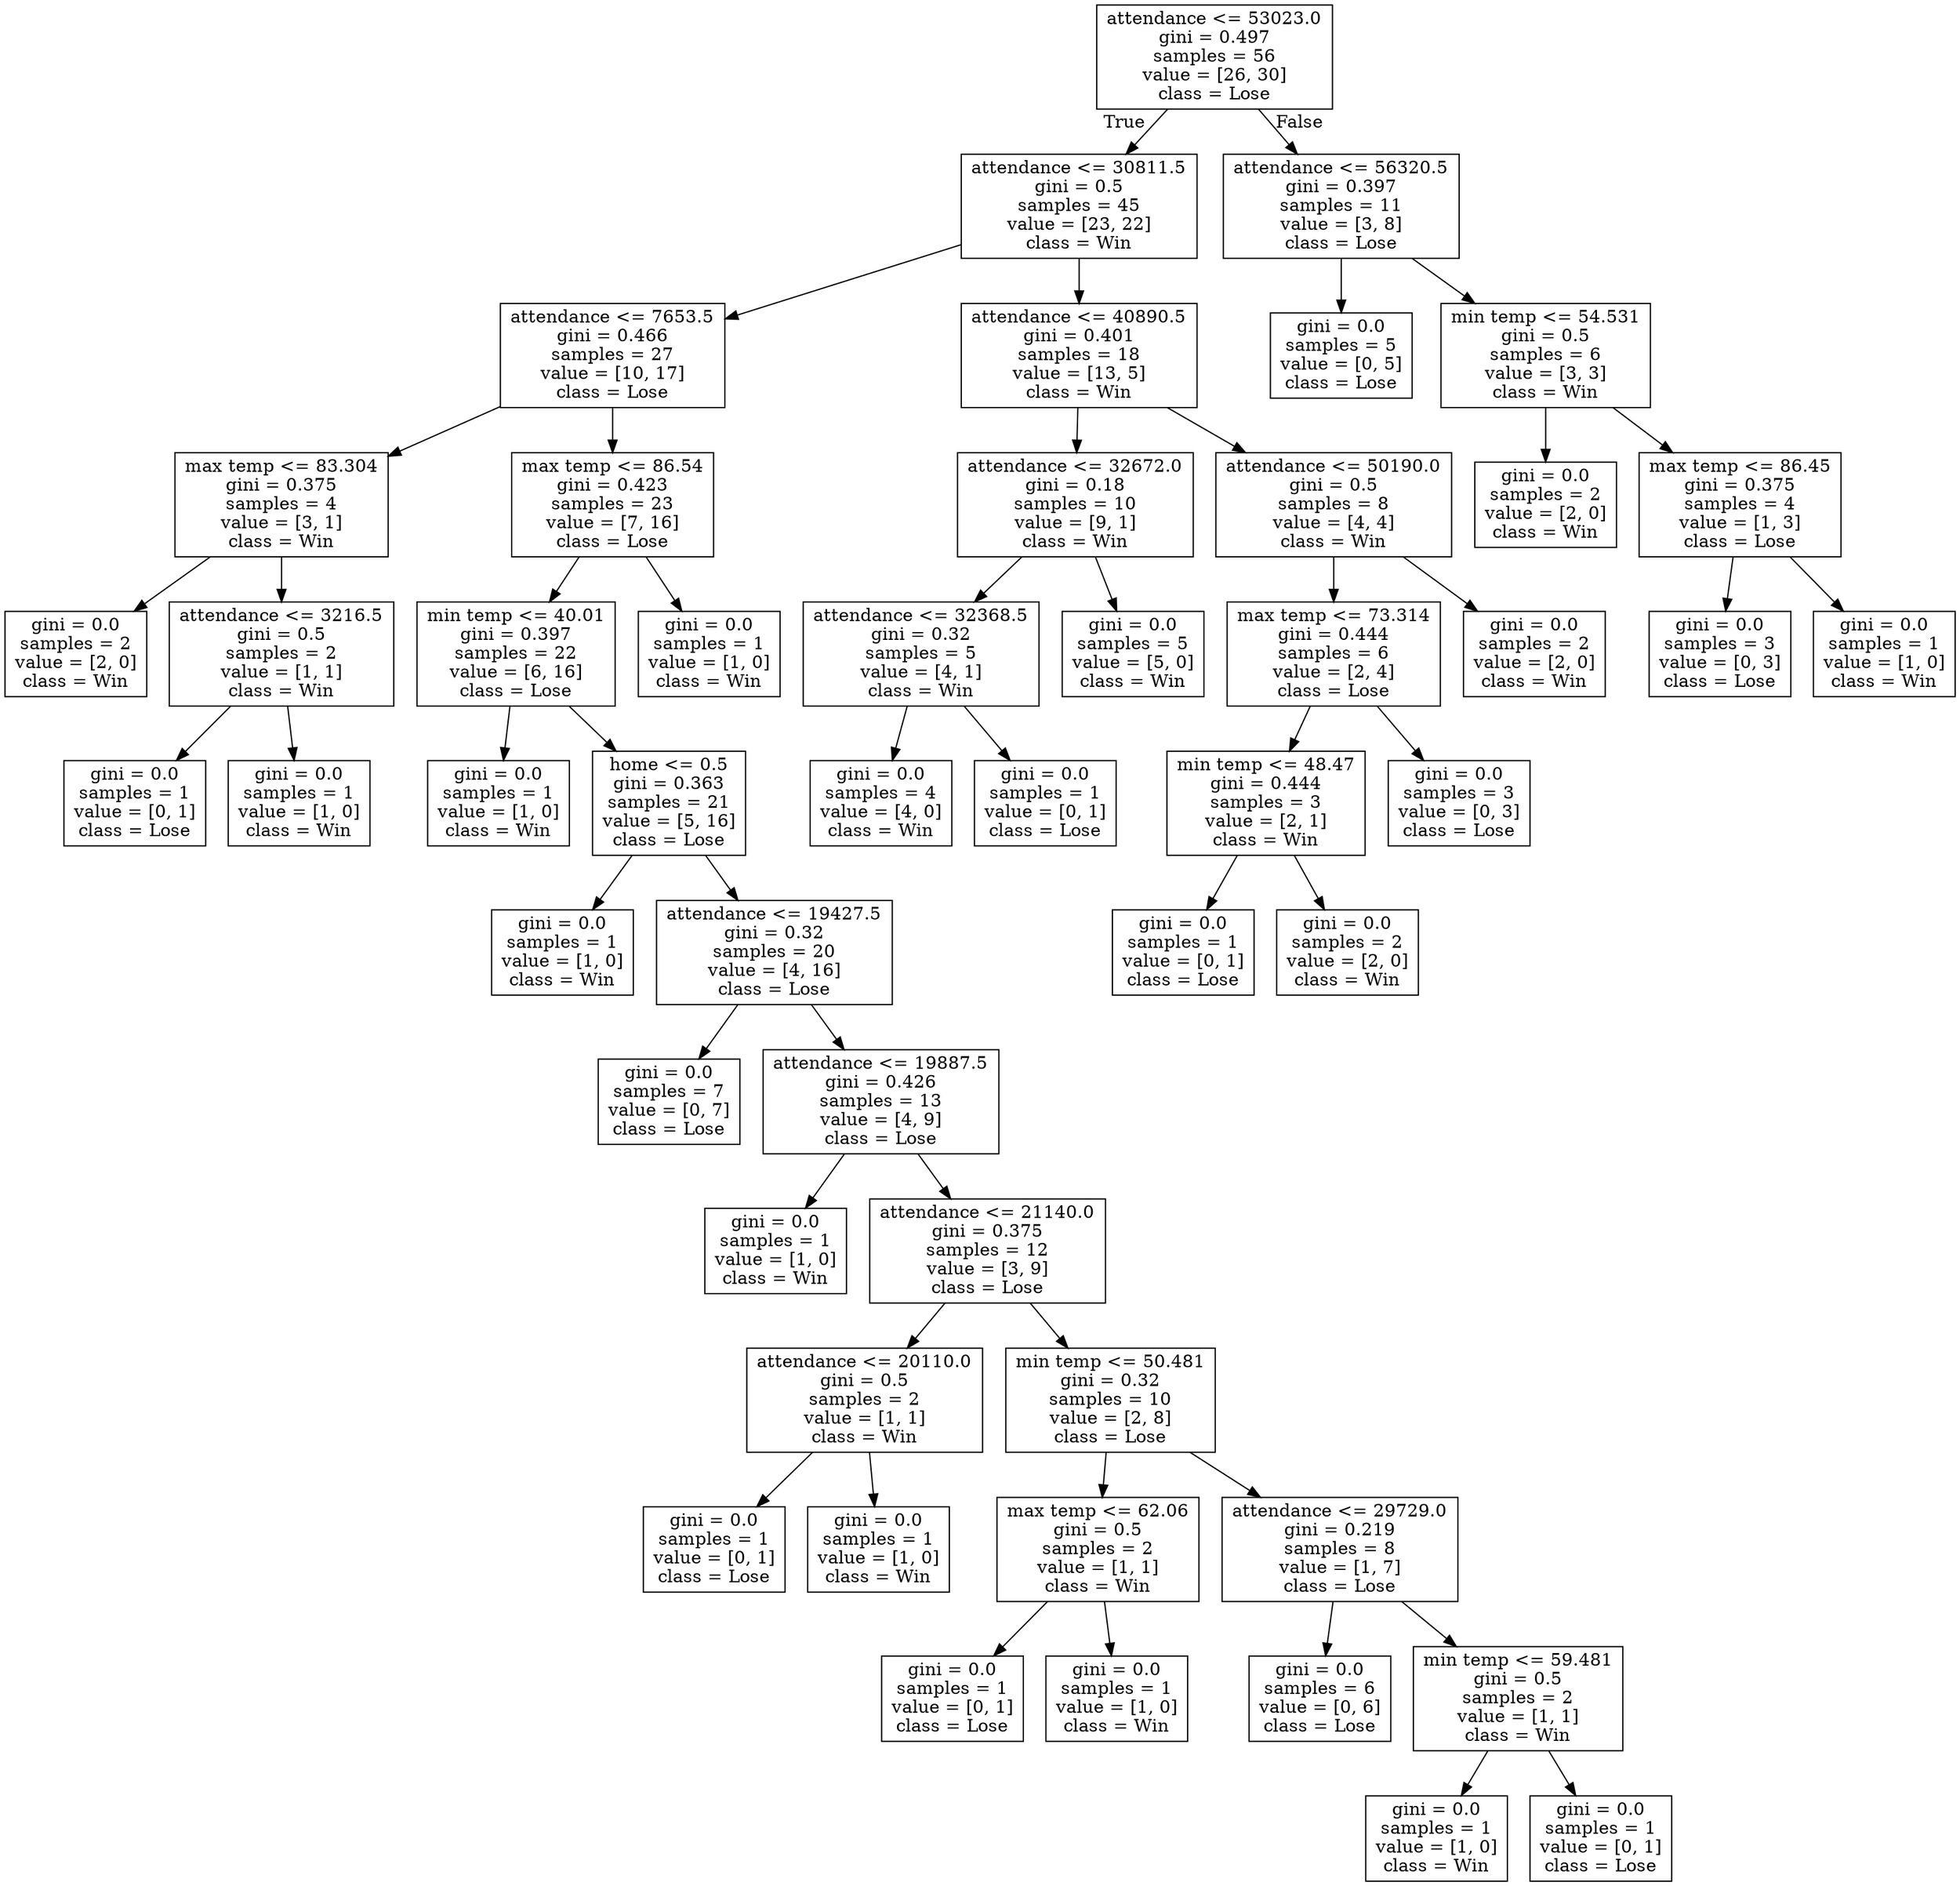 digraph Tree {
node [shape=box] ;
0 [label="attendance <= 53023.0\ngini = 0.497\nsamples = 56\nvalue = [26, 30]\nclass = Lose"] ;
1 [label="attendance <= 30811.5\ngini = 0.5\nsamples = 45\nvalue = [23, 22]\nclass = Win"] ;
0 -> 1 [labeldistance=2.5, labelangle=45, headlabel="True"] ;
2 [label="attendance <= 7653.5\ngini = 0.466\nsamples = 27\nvalue = [10, 17]\nclass = Lose"] ;
1 -> 2 ;
3 [label="max temp <= 83.304\ngini = 0.375\nsamples = 4\nvalue = [3, 1]\nclass = Win"] ;
2 -> 3 ;
4 [label="gini = 0.0\nsamples = 2\nvalue = [2, 0]\nclass = Win"] ;
3 -> 4 ;
5 [label="attendance <= 3216.5\ngini = 0.5\nsamples = 2\nvalue = [1, 1]\nclass = Win"] ;
3 -> 5 ;
6 [label="gini = 0.0\nsamples = 1\nvalue = [0, 1]\nclass = Lose"] ;
5 -> 6 ;
7 [label="gini = 0.0\nsamples = 1\nvalue = [1, 0]\nclass = Win"] ;
5 -> 7 ;
8 [label="max temp <= 86.54\ngini = 0.423\nsamples = 23\nvalue = [7, 16]\nclass = Lose"] ;
2 -> 8 ;
9 [label="min temp <= 40.01\ngini = 0.397\nsamples = 22\nvalue = [6, 16]\nclass = Lose"] ;
8 -> 9 ;
10 [label="gini = 0.0\nsamples = 1\nvalue = [1, 0]\nclass = Win"] ;
9 -> 10 ;
11 [label="home <= 0.5\ngini = 0.363\nsamples = 21\nvalue = [5, 16]\nclass = Lose"] ;
9 -> 11 ;
12 [label="gini = 0.0\nsamples = 1\nvalue = [1, 0]\nclass = Win"] ;
11 -> 12 ;
13 [label="attendance <= 19427.5\ngini = 0.32\nsamples = 20\nvalue = [4, 16]\nclass = Lose"] ;
11 -> 13 ;
14 [label="gini = 0.0\nsamples = 7\nvalue = [0, 7]\nclass = Lose"] ;
13 -> 14 ;
15 [label="attendance <= 19887.5\ngini = 0.426\nsamples = 13\nvalue = [4, 9]\nclass = Lose"] ;
13 -> 15 ;
16 [label="gini = 0.0\nsamples = 1\nvalue = [1, 0]\nclass = Win"] ;
15 -> 16 ;
17 [label="attendance <= 21140.0\ngini = 0.375\nsamples = 12\nvalue = [3, 9]\nclass = Lose"] ;
15 -> 17 ;
18 [label="attendance <= 20110.0\ngini = 0.5\nsamples = 2\nvalue = [1, 1]\nclass = Win"] ;
17 -> 18 ;
19 [label="gini = 0.0\nsamples = 1\nvalue = [0, 1]\nclass = Lose"] ;
18 -> 19 ;
20 [label="gini = 0.0\nsamples = 1\nvalue = [1, 0]\nclass = Win"] ;
18 -> 20 ;
21 [label="min temp <= 50.481\ngini = 0.32\nsamples = 10\nvalue = [2, 8]\nclass = Lose"] ;
17 -> 21 ;
22 [label="max temp <= 62.06\ngini = 0.5\nsamples = 2\nvalue = [1, 1]\nclass = Win"] ;
21 -> 22 ;
23 [label="gini = 0.0\nsamples = 1\nvalue = [0, 1]\nclass = Lose"] ;
22 -> 23 ;
24 [label="gini = 0.0\nsamples = 1\nvalue = [1, 0]\nclass = Win"] ;
22 -> 24 ;
25 [label="attendance <= 29729.0\ngini = 0.219\nsamples = 8\nvalue = [1, 7]\nclass = Lose"] ;
21 -> 25 ;
26 [label="gini = 0.0\nsamples = 6\nvalue = [0, 6]\nclass = Lose"] ;
25 -> 26 ;
27 [label="min temp <= 59.481\ngini = 0.5\nsamples = 2\nvalue = [1, 1]\nclass = Win"] ;
25 -> 27 ;
28 [label="gini = 0.0\nsamples = 1\nvalue = [1, 0]\nclass = Win"] ;
27 -> 28 ;
29 [label="gini = 0.0\nsamples = 1\nvalue = [0, 1]\nclass = Lose"] ;
27 -> 29 ;
30 [label="gini = 0.0\nsamples = 1\nvalue = [1, 0]\nclass = Win"] ;
8 -> 30 ;
31 [label="attendance <= 40890.5\ngini = 0.401\nsamples = 18\nvalue = [13, 5]\nclass = Win"] ;
1 -> 31 ;
32 [label="attendance <= 32672.0\ngini = 0.18\nsamples = 10\nvalue = [9, 1]\nclass = Win"] ;
31 -> 32 ;
33 [label="attendance <= 32368.5\ngini = 0.32\nsamples = 5\nvalue = [4, 1]\nclass = Win"] ;
32 -> 33 ;
34 [label="gini = 0.0\nsamples = 4\nvalue = [4, 0]\nclass = Win"] ;
33 -> 34 ;
35 [label="gini = 0.0\nsamples = 1\nvalue = [0, 1]\nclass = Lose"] ;
33 -> 35 ;
36 [label="gini = 0.0\nsamples = 5\nvalue = [5, 0]\nclass = Win"] ;
32 -> 36 ;
37 [label="attendance <= 50190.0\ngini = 0.5\nsamples = 8\nvalue = [4, 4]\nclass = Win"] ;
31 -> 37 ;
38 [label="max temp <= 73.314\ngini = 0.444\nsamples = 6\nvalue = [2, 4]\nclass = Lose"] ;
37 -> 38 ;
39 [label="min temp <= 48.47\ngini = 0.444\nsamples = 3\nvalue = [2, 1]\nclass = Win"] ;
38 -> 39 ;
40 [label="gini = 0.0\nsamples = 1\nvalue = [0, 1]\nclass = Lose"] ;
39 -> 40 ;
41 [label="gini = 0.0\nsamples = 2\nvalue = [2, 0]\nclass = Win"] ;
39 -> 41 ;
42 [label="gini = 0.0\nsamples = 3\nvalue = [0, 3]\nclass = Lose"] ;
38 -> 42 ;
43 [label="gini = 0.0\nsamples = 2\nvalue = [2, 0]\nclass = Win"] ;
37 -> 43 ;
44 [label="attendance <= 56320.5\ngini = 0.397\nsamples = 11\nvalue = [3, 8]\nclass = Lose"] ;
0 -> 44 [labeldistance=2.5, labelangle=-45, headlabel="False"] ;
45 [label="gini = 0.0\nsamples = 5\nvalue = [0, 5]\nclass = Lose"] ;
44 -> 45 ;
46 [label="min temp <= 54.531\ngini = 0.5\nsamples = 6\nvalue = [3, 3]\nclass = Win"] ;
44 -> 46 ;
47 [label="gini = 0.0\nsamples = 2\nvalue = [2, 0]\nclass = Win"] ;
46 -> 47 ;
48 [label="max temp <= 86.45\ngini = 0.375\nsamples = 4\nvalue = [1, 3]\nclass = Lose"] ;
46 -> 48 ;
49 [label="gini = 0.0\nsamples = 3\nvalue = [0, 3]\nclass = Lose"] ;
48 -> 49 ;
50 [label="gini = 0.0\nsamples = 1\nvalue = [1, 0]\nclass = Win"] ;
48 -> 50 ;
}